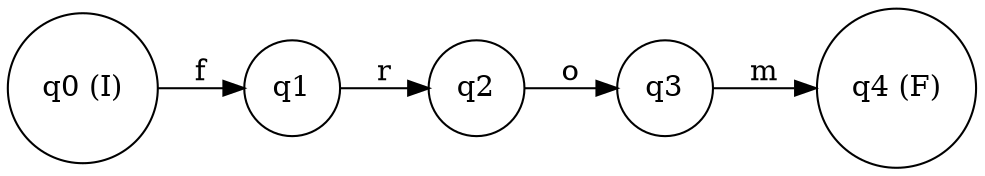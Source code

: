digraph finite_state_machine {
rankdir=LR;
node [shape = circle];
q0 [label="q0 (I)"];
q1 [label="q1"];
q2 [label="q2"];
q3 [label="q3"];
q4 [label="q4 (F)"];
q0 -> q1 [label="f"];
q1 -> q2 [label="r"];
q2 -> q3 [label="o"];
q3 -> q4 [label="m"];
}